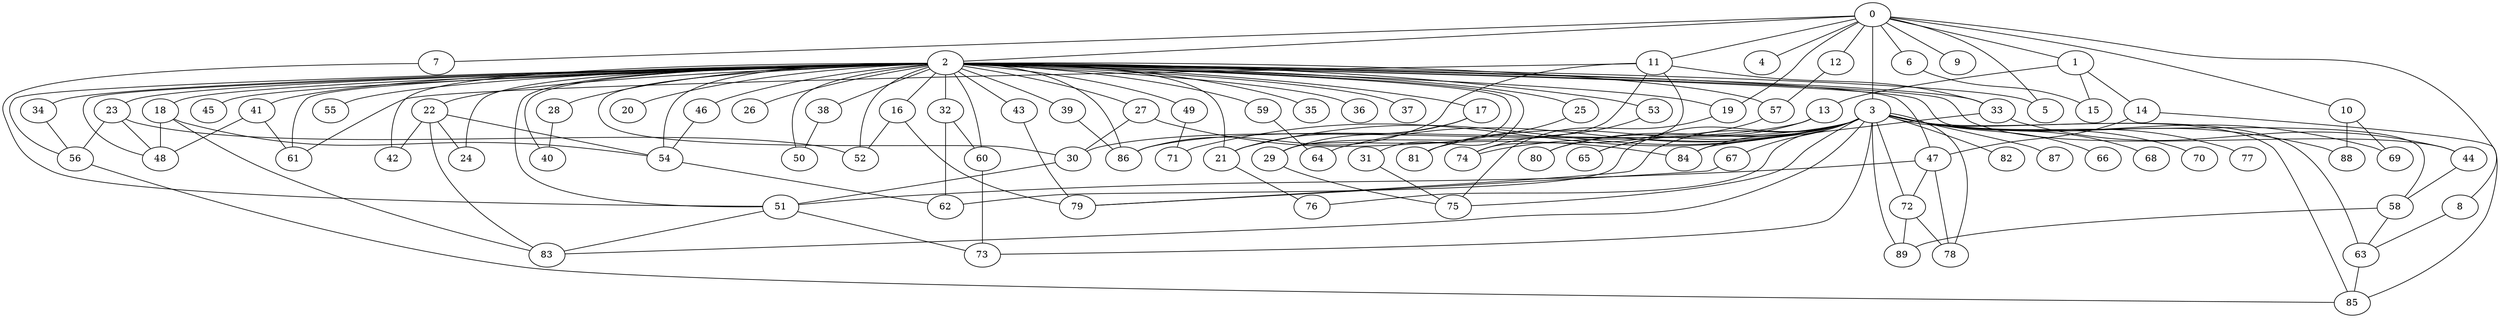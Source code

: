 
graph graphname {
    0 -- 1
0 -- 2
0 -- 3
0 -- 4
0 -- 5
0 -- 6
0 -- 7
0 -- 8
0 -- 9
0 -- 10
0 -- 11
0 -- 12
0 -- 19
1 -- 13
1 -- 14
1 -- 15
2 -- 16
2 -- 17
2 -- 18
2 -- 19
2 -- 20
2 -- 21
2 -- 22
2 -- 23
2 -- 24
2 -- 25
2 -- 26
2 -- 27
2 -- 28
2 -- 29
2 -- 30
2 -- 31
2 -- 32
2 -- 33
2 -- 34
2 -- 35
2 -- 36
2 -- 37
2 -- 38
2 -- 39
2 -- 40
2 -- 41
2 -- 42
2 -- 43
2 -- 44
2 -- 45
2 -- 46
2 -- 47
2 -- 48
2 -- 49
2 -- 50
2 -- 51
2 -- 52
2 -- 53
2 -- 54
2 -- 55
2 -- 56
2 -- 57
2 -- 58
2 -- 59
2 -- 60
2 -- 61
2 -- 5
2 -- 86
3 -- 62
3 -- 63
3 -- 64
3 -- 65
3 -- 66
3 -- 67
3 -- 68
3 -- 69
3 -- 70
3 -- 71
3 -- 72
3 -- 73
3 -- 74
3 -- 75
3 -- 76
3 -- 77
3 -- 78
3 -- 79
3 -- 80
3 -- 81
3 -- 82
3 -- 83
3 -- 84
3 -- 85
3 -- 86
3 -- 87
3 -- 88
3 -- 89
3 -- 21
6 -- 15
7 -- 51
8 -- 63
10 -- 88
10 -- 69
11 -- 61
11 -- 74
11 -- 33
11 -- 86
11 -- 29
12 -- 57
13 -- 65
13 -- 30
14 -- 85
14 -- 47
16 -- 79
16 -- 52
17 -- 29
17 -- 21
18 -- 48
18 -- 54
18 -- 83
19 -- 75
21 -- 76
22 -- 54
22 -- 24
22 -- 83
22 -- 42
23 -- 48
23 -- 52
23 -- 56
25 -- 81
27 -- 84
27 -- 30
28 -- 40
29 -- 75
30 -- 51
31 -- 75
32 -- 60
32 -- 62
33 -- 44
33 -- 84
34 -- 56
38 -- 50
39 -- 86
41 -- 61
41 -- 48
43 -- 79
44 -- 58
46 -- 54
47 -- 78
47 -- 51
47 -- 72
49 -- 71
51 -- 73
51 -- 83
53 -- 74
54 -- 62
56 -- 85
57 -- 80
58 -- 63
58 -- 89
59 -- 64
60 -- 73
63 -- 85
67 -- 79
72 -- 89
72 -- 78

}
